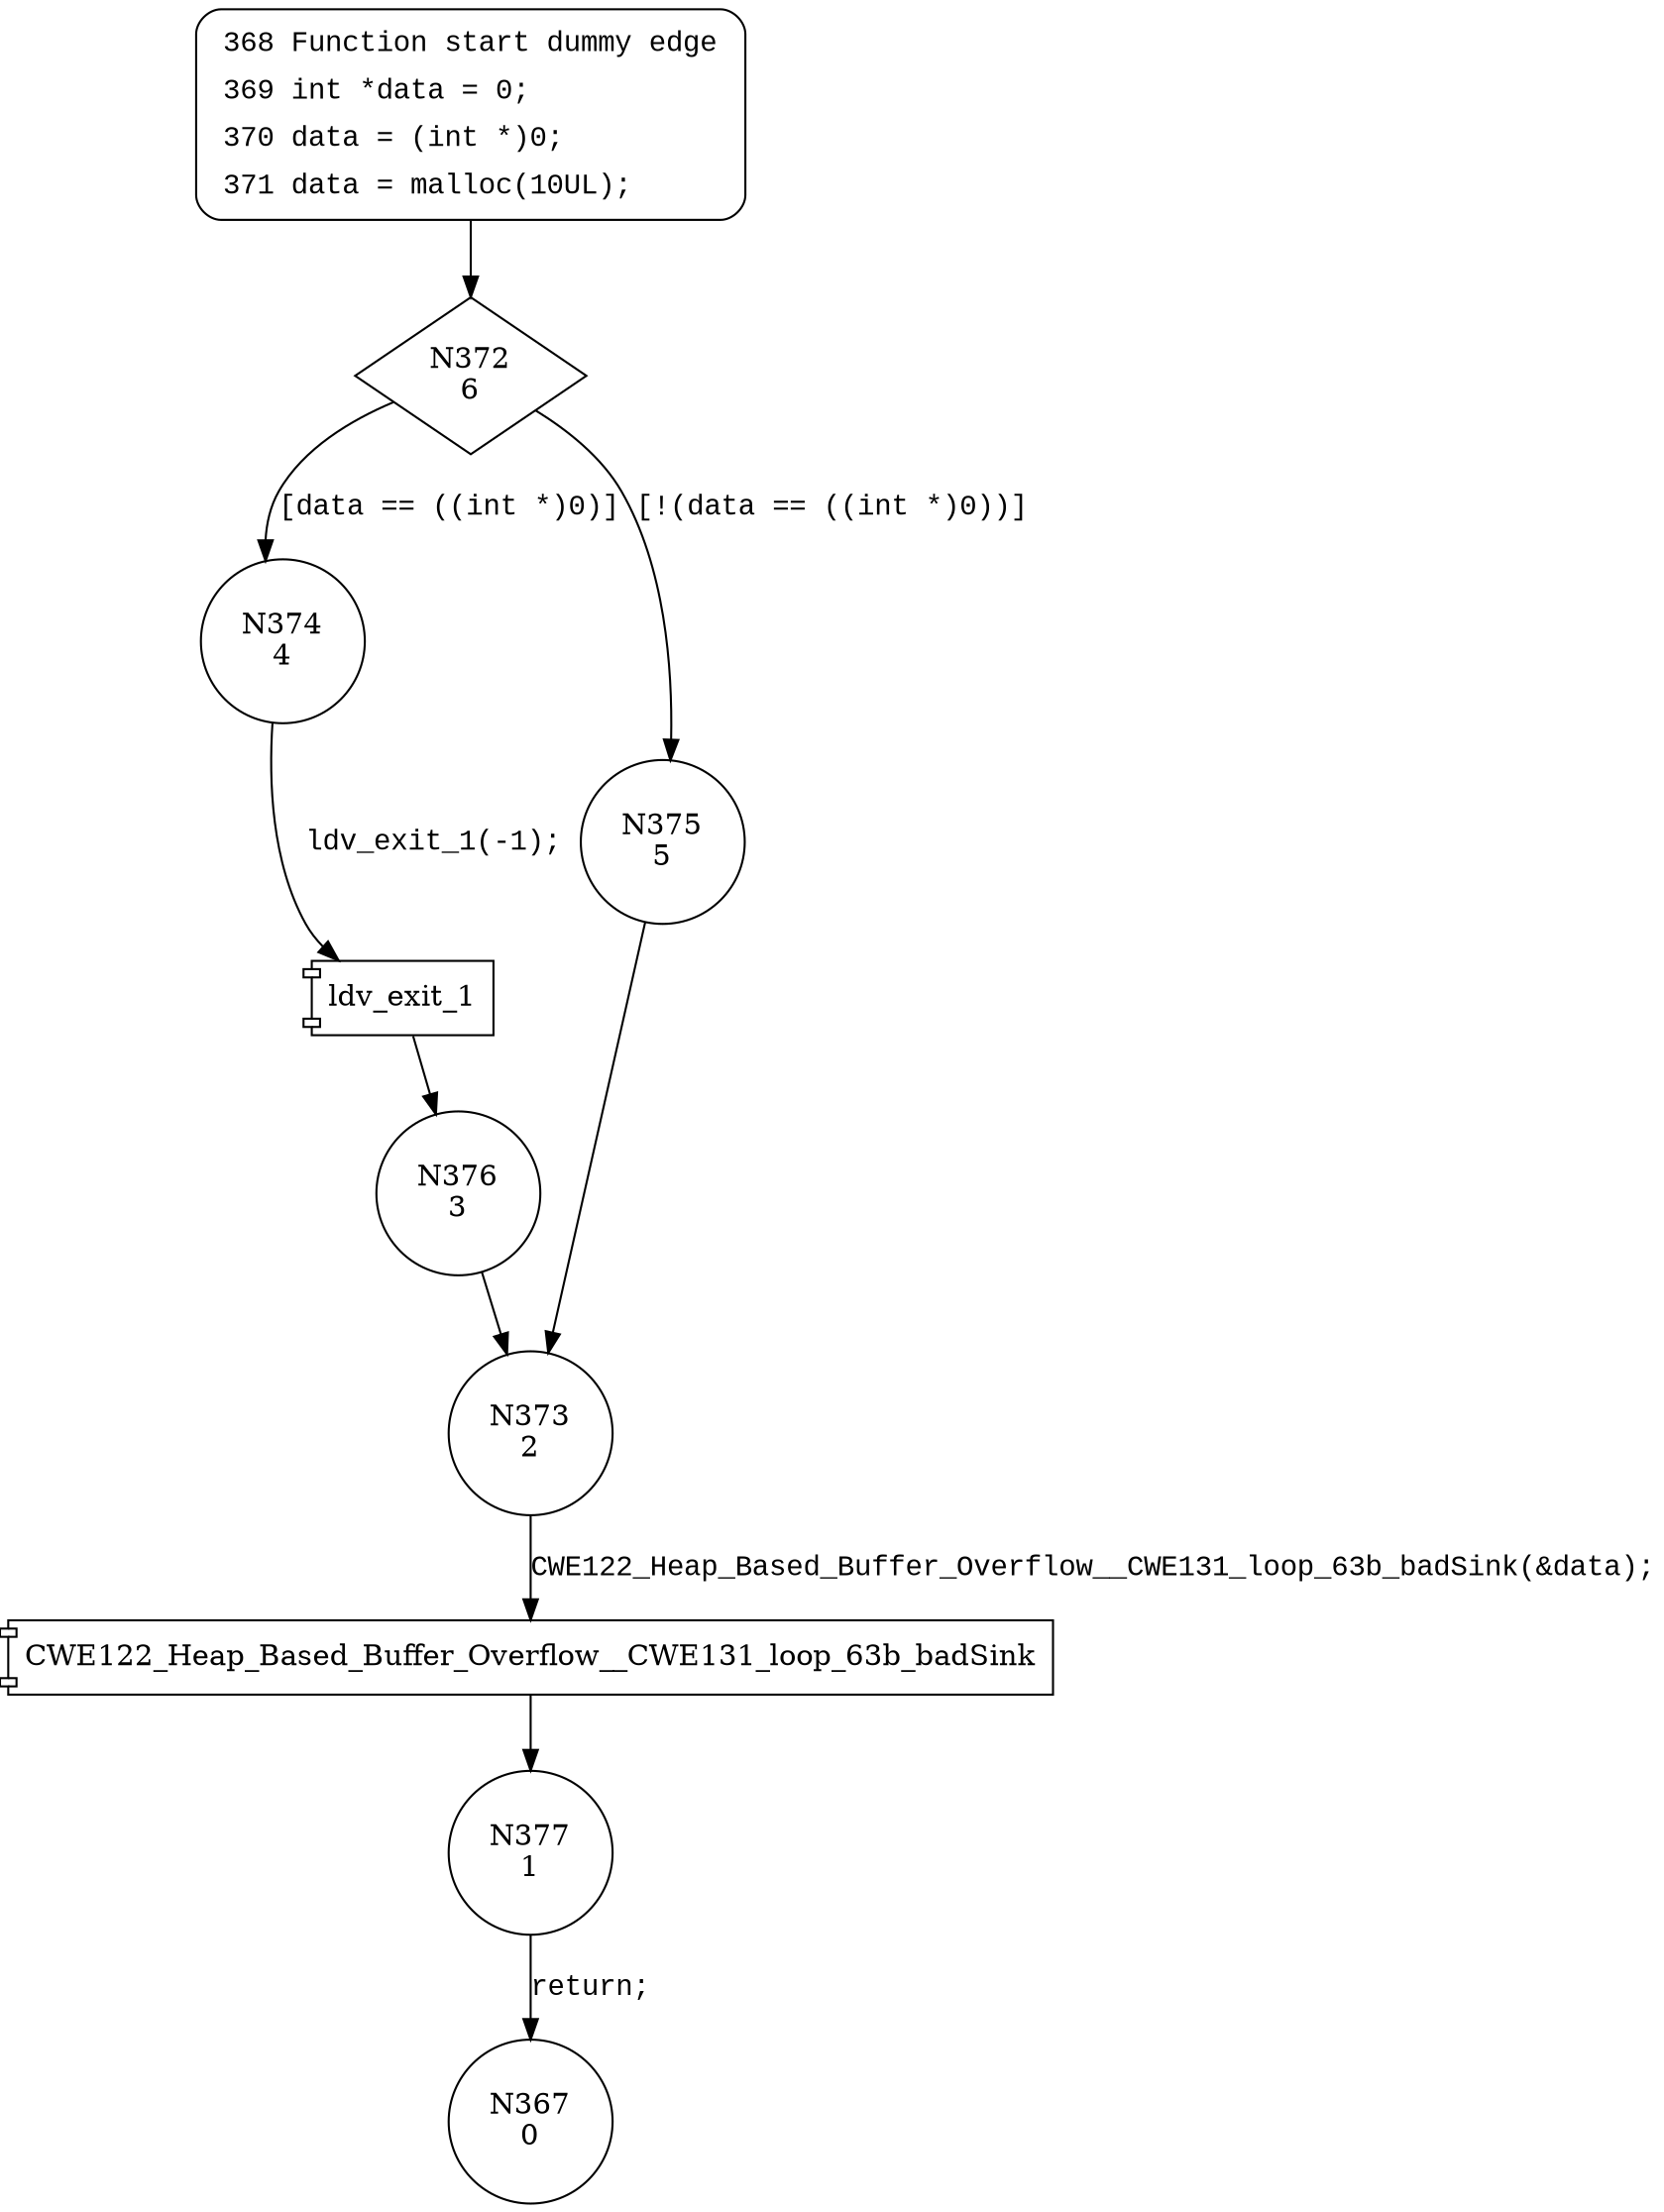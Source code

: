 digraph CWE122_Heap_Based_Buffer_Overflow__CWE131_loop_63_bad {
372 [shape="diamond" label="N372\n6"]
374 [shape="circle" label="N374\n4"]
375 [shape="circle" label="N375\n5"]
373 [shape="circle" label="N373\n2"]
377 [shape="circle" label="N377\n1"]
376 [shape="circle" label="N376\n3"]
367 [shape="circle" label="N367\n0"]
368 [style="filled,bold" penwidth="1" fillcolor="white" fontname="Courier New" shape="Mrecord" label=<<table border="0" cellborder="0" cellpadding="3" bgcolor="white"><tr><td align="right">368</td><td align="left">Function start dummy edge</td></tr><tr><td align="right">369</td><td align="left">int *data = 0;</td></tr><tr><td align="right">370</td><td align="left">data = (int *)0;</td></tr><tr><td align="right">371</td><td align="left">data = malloc(10UL);</td></tr></table>>]
368 -> 372[label=""]
372 -> 374 [label="[data == ((int *)0)]" fontname="Courier New"]
372 -> 375 [label="[!(data == ((int *)0))]" fontname="Courier New"]
100027 [shape="component" label="CWE122_Heap_Based_Buffer_Overflow__CWE131_loop_63b_badSink"]
373 -> 100027 [label="CWE122_Heap_Based_Buffer_Overflow__CWE131_loop_63b_badSink(&data);" fontname="Courier New"]
100027 -> 377 [label="" fontname="Courier New"]
100028 [shape="component" label="ldv_exit_1"]
374 -> 100028 [label="ldv_exit_1(-1);" fontname="Courier New"]
100028 -> 376 [label="" fontname="Courier New"]
375 -> 373 [label="" fontname="Courier New"]
377 -> 367 [label="return;" fontname="Courier New"]
376 -> 373 [label="" fontname="Courier New"]
}